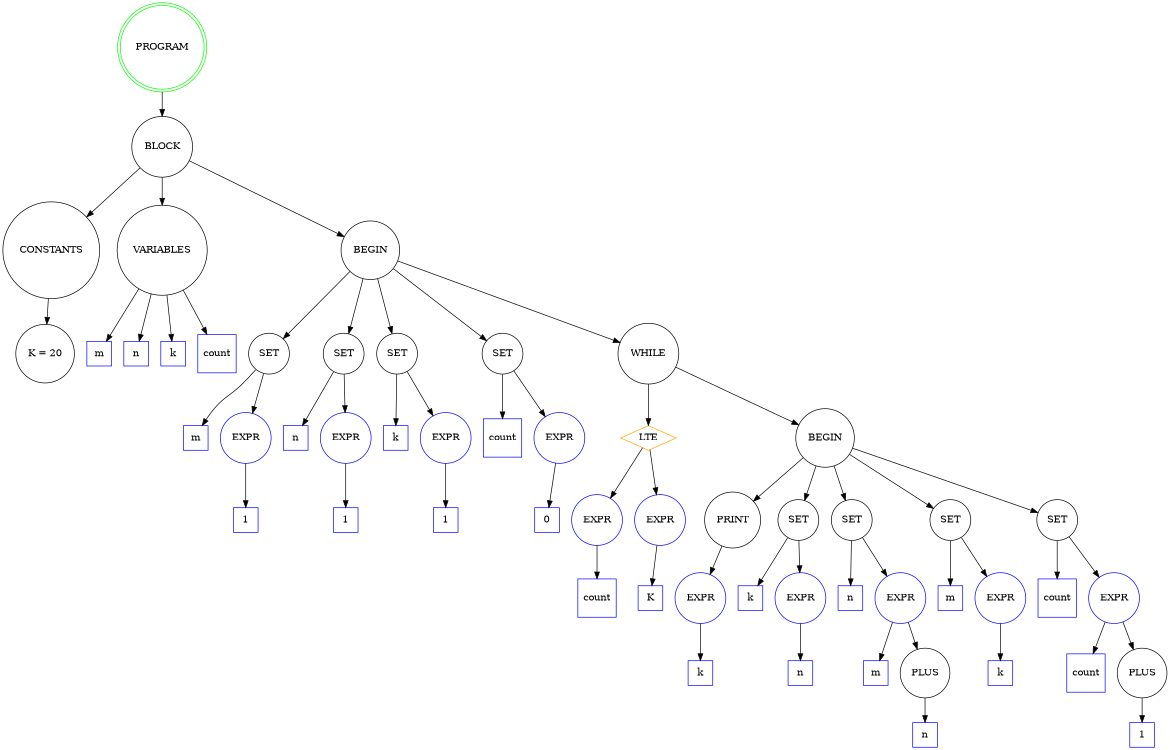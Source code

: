 
digraph finite_state_machine {
	rankdir=TB;
	size="8,5"
	node [shape=doublecircle,label="PROGRAM",color=green]; PROGRAM_0;
	node [shape=circle,label="BLOCK",color=black]; PROGRAM_0 -> BLOCK_1;
	node [shape=circle,label="CONSTANTS",color=black]; BLOCK_1 -> CONSTANTS_2;
	node [shape=circle,label="K = 20",color=black]; CONSTANTS_2 -> DEFINE_3;
	node [shape=circle,label="VARIABLES",color=black]; BLOCK_1 -> VARIABLES_4;
	node [shape=square,label="m",color=blue]; VARIABLES_4 -> NAME_5;
	node [shape=square,label="n",color=blue]; VARIABLES_4 -> NAME_6;
	node [shape=square,label="k",color=blue]; VARIABLES_4 -> NAME_7;
	node [shape=square,label="count",color=blue]; VARIABLES_4 -> NAME_8;
	node [shape=circle,label="BEGIN",color=black]; BLOCK_1 -> BEGIN_9;
	node [shape=circle,label="SET",color=black]; BEGIN_9 -> SET_10;
	node [shape=square,label="m",color=blue]; SET_10 -> NAME_11;
	node [shape=circle,label="EXPR",color=blue]; SET_10 -> EXPRESSION_12;
	node [shape=square,label="1",color=blue]; EXPRESSION_12 -> NUMBER_13;
	node [shape=circle,label="SET",color=black]; BEGIN_9 -> SET_14;
	node [shape=square,label="n",color=blue]; SET_14 -> NAME_15;
	node [shape=circle,label="EXPR",color=blue]; SET_14 -> EXPRESSION_16;
	node [shape=square,label="1",color=blue]; EXPRESSION_16 -> NUMBER_17;
	node [shape=circle,label="SET",color=black]; BEGIN_9 -> SET_18;
	node [shape=square,label="k",color=blue]; SET_18 -> NAME_19;
	node [shape=circle,label="EXPR",color=blue]; SET_18 -> EXPRESSION_20;
	node [shape=square,label="1",color=blue]; EXPRESSION_20 -> NUMBER_21;
	node [shape=circle,label="SET",color=black]; BEGIN_9 -> SET_22;
	node [shape=square,label="count",color=blue]; SET_22 -> NAME_23;
	node [shape=circle,label="EXPR",color=blue]; SET_22 -> EXPRESSION_24;
	node [shape=square,label="0",color=blue]; EXPRESSION_24 -> NUMBER_25;
	node [shape=circle,label="WHILE",color=black]; BEGIN_9 -> WHILE_26;
	node [shape=diamond,label="LTE",color=orange]; WHILE_26 -> CONDITION_27;
	node [shape=circle,label="EXPR",color=blue]; CONDITION_27 -> EXPRESSION_28;
	node [shape=square,label="count",color=blue]; EXPRESSION_28 -> NAME_29;
	node [shape=circle,label="EXPR",color=blue]; CONDITION_27 -> EXPRESSION_30;
	node [shape=square,label="K",color=blue]; EXPRESSION_30 -> NAME_31;
	node [shape=circle,label="BEGIN",color=black]; WHILE_26 -> BEGIN_32;
	node [shape=circle,label="PRINT",color=black]; BEGIN_32 -> PRINT_33;
	node [shape=circle,label="EXPR",color=blue]; PRINT_33 -> EXPRESSION_34;
	node [shape=square,label="k",color=blue]; EXPRESSION_34 -> NAME_35;
	node [shape=circle,label="SET",color=black]; BEGIN_32 -> SET_36;
	node [shape=square,label="k",color=blue]; SET_36 -> NAME_37;
	node [shape=circle,label="EXPR",color=blue]; SET_36 -> EXPRESSION_38;
	node [shape=square,label="n",color=blue]; EXPRESSION_38 -> NAME_39;
	node [shape=circle,label="SET",color=black]; BEGIN_32 -> SET_40;
	node [shape=square,label="n",color=blue]; SET_40 -> NAME_41;
	node [shape=circle,label="EXPR",color=blue]; SET_40 -> EXPRESSION_42;
	node [shape=square,label="m",color=blue]; EXPRESSION_42 -> NAME_43;
	node [shape=circle,label="PLUS",color=black]; EXPRESSION_42 -> PLUS_44;
	node [shape=square,label="n",color=blue]; PLUS_44 -> NAME_45;
	node [shape=circle,label="SET",color=black]; BEGIN_32 -> SET_46;
	node [shape=square,label="m",color=blue]; SET_46 -> NAME_47;
	node [shape=circle,label="EXPR",color=blue]; SET_46 -> EXPRESSION_48;
	node [shape=square,label="k",color=blue]; EXPRESSION_48 -> NAME_49;
	node [shape=circle,label="SET",color=black]; BEGIN_32 -> SET_50;
	node [shape=square,label="count",color=blue]; SET_50 -> NAME_51;
	node [shape=circle,label="EXPR",color=blue]; SET_50 -> EXPRESSION_52;
	node [shape=square,label="count",color=blue]; EXPRESSION_52 -> NAME_53;
	node [shape=circle,label="PLUS",color=black]; EXPRESSION_52 -> PLUS_54;
	node [shape=square,label="1",color=blue]; PLUS_54 -> NUMBER_55;

}
